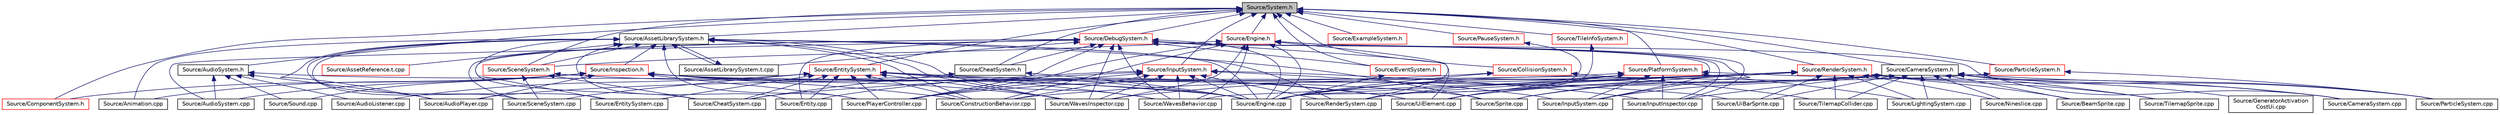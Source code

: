 digraph "Source/System.h"
{
 // LATEX_PDF_SIZE
  edge [fontname="Helvetica",fontsize="10",labelfontname="Helvetica",labelfontsize="10"];
  node [fontname="Helvetica",fontsize="10",shape=record];
  Node1 [label="Source/System.h",height=0.2,width=0.4,color="black", fillcolor="grey75", style="filled", fontcolor="black",tooltip="Base class for all Systems."];
  Node1 -> Node2 [dir="back",color="midnightblue",fontsize="10",style="solid",fontname="Helvetica"];
  Node2 [label="Source/AssetLibrarySystem.h",height=0.2,width=0.4,color="black", fillcolor="white", style="filled",URL="$AssetLibrarySystem_8h.html",tooltip="Asset System."];
  Node2 -> Node3 [dir="back",color="midnightblue",fontsize="10",style="solid",fontname="Helvetica"];
  Node3 [label="Source/Animation.cpp",height=0.2,width=0.4,color="black", fillcolor="white", style="filled",URL="$Animation_8cpp.html",tooltip="animation component implimentation"];
  Node2 -> Node4 [dir="back",color="midnightblue",fontsize="10",style="solid",fontname="Helvetica"];
  Node4 [label="Source/AssetLibrarySystem.t.cpp",height=0.2,width=0.4,color="black", fillcolor="white", style="filled",URL="$AssetLibrarySystem_8t_8cpp.html",tooltip="AssetLibrarySystem."];
  Node4 -> Node2 [dir="back",color="midnightblue",fontsize="10",style="solid",fontname="Helvetica"];
  Node2 -> Node5 [dir="back",color="midnightblue",fontsize="10",style="solid",fontname="Helvetica"];
  Node5 [label="Source/AssetReference.t.cpp",height=0.2,width=0.4,color="red", fillcolor="white", style="filled",URL="$AssetReference_8t_8cpp.html",tooltip="a reference to an Asset"];
  Node2 -> Node19 [dir="back",color="midnightblue",fontsize="10",style="solid",fontname="Helvetica"];
  Node19 [label="Source/AudioPlayer.cpp",height=0.2,width=0.4,color="black", fillcolor="white", style="filled",URL="$AudioPlayer_8cpp.html",tooltip="Component that plays audio."];
  Node2 -> Node11 [dir="back",color="midnightblue",fontsize="10",style="solid",fontname="Helvetica"];
  Node11 [label="Source/CheatSystem.cpp",height=0.2,width=0.4,color="black", fillcolor="white", style="filled",URL="$CheatSystem_8cpp.html",tooltip="CheatSystem Class definition."];
  Node2 -> Node14 [dir="back",color="midnightblue",fontsize="10",style="solid",fontname="Helvetica"];
  Node14 [label="Source/ConstructionBehavior.cpp",height=0.2,width=0.4,color="black", fillcolor="white", style="filled",URL="$ConstructionBehavior_8cpp.html",tooltip="handles the construction of towers and modification of terrain"];
  Node2 -> Node9 [dir="back",color="midnightblue",fontsize="10",style="solid",fontname="Helvetica"];
  Node9 [label="Source/Engine.cpp",height=0.2,width=0.4,color="black", fillcolor="white", style="filled",URL="$Engine_8cpp.html",tooltip="Engine class."];
  Node2 -> Node72 [dir="back",color="midnightblue",fontsize="10",style="solid",fontname="Helvetica"];
  Node72 [label="Source/Entity.cpp",height=0.2,width=0.4,color="black", fillcolor="white", style="filled",URL="$Entity_8cpp.html",tooltip="Function definitions for the Entity class."];
  Node2 -> Node73 [dir="back",color="midnightblue",fontsize="10",style="solid",fontname="Helvetica"];
  Node73 [label="Source/EntitySystem.cpp",height=0.2,width=0.4,color="black", fillcolor="white", style="filled",URL="$EntitySystem_8cpp.html",tooltip="System that manages the storing and handling of Entities."];
  Node2 -> Node74 [dir="back",color="midnightblue",fontsize="10",style="solid",fontname="Helvetica"];
  Node74 [label="Source/Inspection.h",height=0.2,width=0.4,color="red", fillcolor="white", style="filled",URL="$Inspection_8h.html",tooltip="Helper methods for inspecting things."];
  Node74 -> Node3 [dir="back",color="midnightblue",fontsize="10",style="solid",fontname="Helvetica"];
  Node74 -> Node19 [dir="back",color="midnightblue",fontsize="10",style="solid",fontname="Helvetica"];
  Node74 -> Node75 [dir="back",color="midnightblue",fontsize="10",style="solid",fontname="Helvetica"];
  Node75 [label="Source/AudioSystem.cpp",height=0.2,width=0.4,color="black", fillcolor="white", style="filled",URL="$AudioSystem_8cpp.html",tooltip="System that implements FMOD and allows the loading and playing of audio."];
  Node74 -> Node77 [dir="back",color="midnightblue",fontsize="10",style="solid",fontname="Helvetica"];
  Node77 [label="Source/ComponentSystem.h",height=0.2,width=0.4,color="red", fillcolor="white", style="filled",URL="$ComponentSystem_8h.html",tooltip="System that keeps track of a specific kind of Component."];
  Node74 -> Node14 [dir="back",color="midnightblue",fontsize="10",style="solid",fontname="Helvetica"];
  Node74 -> Node12 [dir="back",color="midnightblue",fontsize="10",style="solid",fontname="Helvetica"];
  Node12 [label="Source/PlayerController.cpp",height=0.2,width=0.4,color="black", fillcolor="white", style="filled",URL="$PlayerController_8cpp.html",tooltip="PlayerController Behaviour Class."];
  Node74 -> Node92 [dir="back",color="midnightblue",fontsize="10",style="solid",fontname="Helvetica"];
  Node92 [label="Source/Sound.cpp",height=0.2,width=0.4,color="black", fillcolor="white", style="filled",URL="$Sound_8cpp.html",tooltip="Wrapper class for FMOD sounds."];
  Node74 -> Node62 [dir="back",color="midnightblue",fontsize="10",style="solid",fontname="Helvetica"];
  Node62 [label="Source/Sprite.cpp",height=0.2,width=0.4,color="black", fillcolor="white", style="filled",URL="$Sprite_8cpp.html",tooltip="Implementation of Sprite component."];
  Node74 -> Node96 [dir="back",color="midnightblue",fontsize="10",style="solid",fontname="Helvetica"];
  Node96 [label="Source/UiBarSprite.cpp",height=0.2,width=0.4,color="black", fillcolor="white", style="filled",URL="$UiBarSprite_8cpp.html",tooltip="sprite that renders a ui bar"];
  Node74 -> Node97 [dir="back",color="midnightblue",fontsize="10",style="solid",fontname="Helvetica"];
  Node97 [label="Source/UiElement.cpp",height=0.2,width=0.4,color="black", fillcolor="white", style="filled",URL="$UiElement_8cpp.html",tooltip="Ui element component."];
  Node74 -> Node17 [dir="back",color="midnightblue",fontsize="10",style="solid",fontname="Helvetica"];
  Node17 [label="Source/WavesInspector.cpp",height=0.2,width=0.4,color="black", fillcolor="white", style="filled",URL="$WavesInspector_8cpp.html",tooltip="Definitions for wave and spawning editing in game."];
  Node2 -> Node12 [dir="back",color="midnightblue",fontsize="10",style="solid",fontname="Helvetica"];
  Node2 -> Node59 [dir="back",color="midnightblue",fontsize="10",style="solid",fontname="Helvetica"];
  Node59 [label="Source/RenderSystem.cpp",height=0.2,width=0.4,color="black", fillcolor="white", style="filled",URL="$RenderSystem_8cpp.html",tooltip="System responsible for drawing sprites and basic shapes."];
  Node2 -> Node98 [dir="back",color="midnightblue",fontsize="10",style="solid",fontname="Helvetica"];
  Node98 [label="Source/SceneSystem.cpp",height=0.2,width=0.4,color="black", fillcolor="white", style="filled",URL="$SceneSystem_8cpp.html",tooltip="handles the process of resetting and changing scenes"];
  Node2 -> Node99 [dir="back",color="midnightblue",fontsize="10",style="solid",fontname="Helvetica"];
  Node99 [label="Source/SceneSystem.h",height=0.2,width=0.4,color="red", fillcolor="white", style="filled",URL="$SceneSystem_8h.html",tooltip="handles the process of resetting and changing scenes"];
  Node99 -> Node11 [dir="back",color="midnightblue",fontsize="10",style="solid",fontname="Helvetica"];
  Node99 -> Node9 [dir="back",color="midnightblue",fontsize="10",style="solid",fontname="Helvetica"];
  Node99 -> Node98 [dir="back",color="midnightblue",fontsize="10",style="solid",fontname="Helvetica"];
  Node2 -> Node62 [dir="back",color="midnightblue",fontsize="10",style="solid",fontname="Helvetica"];
  Node2 -> Node16 [dir="back",color="midnightblue",fontsize="10",style="solid",fontname="Helvetica"];
  Node16 [label="Source/WavesBehavior.cpp",height=0.2,width=0.4,color="black", fillcolor="white", style="filled",URL="$WavesBehavior_8cpp.html",tooltip="Definitions for wave and spawning behavior."];
  Node2 -> Node17 [dir="back",color="midnightblue",fontsize="10",style="solid",fontname="Helvetica"];
  Node1 -> Node101 [dir="back",color="midnightblue",fontsize="10",style="solid",fontname="Helvetica"];
  Node101 [label="Source/AudioSystem.h",height=0.2,width=0.4,color="black", fillcolor="white", style="filled",URL="$AudioSystem_8h.html",tooltip="System that implements FMOD and allows the loading and playing of audio."];
  Node101 -> Node102 [dir="back",color="midnightblue",fontsize="10",style="solid",fontname="Helvetica"];
  Node102 [label="Source/AudioListener.cpp",height=0.2,width=0.4,color="black", fillcolor="white", style="filled",URL="$AudioListener_8cpp.html",tooltip="Component that picks up spatial audio."];
  Node101 -> Node19 [dir="back",color="midnightblue",fontsize="10",style="solid",fontname="Helvetica"];
  Node101 -> Node75 [dir="back",color="midnightblue",fontsize="10",style="solid",fontname="Helvetica"];
  Node101 -> Node9 [dir="back",color="midnightblue",fontsize="10",style="solid",fontname="Helvetica"];
  Node101 -> Node92 [dir="back",color="midnightblue",fontsize="10",style="solid",fontname="Helvetica"];
  Node1 -> Node103 [dir="back",color="midnightblue",fontsize="10",style="solid",fontname="Helvetica"];
  Node103 [label="Source/CameraSystem.h",height=0.2,width=0.4,color="black", fillcolor="white", style="filled",URL="$CameraSystem_8h.html",tooltip="System that handles the camera and coordinate systems / spaces."];
  Node103 -> Node46 [dir="back",color="midnightblue",fontsize="10",style="solid",fontname="Helvetica"];
  Node46 [label="Source/BeamSprite.cpp",height=0.2,width=0.4,color="black", fillcolor="white", style="filled",URL="$BeamSprite_8cpp.html",tooltip="Sprite that renders a beam with a scrollable texture."];
  Node103 -> Node104 [dir="back",color="midnightblue",fontsize="10",style="solid",fontname="Helvetica"];
  Node104 [label="Source/CameraSystem.cpp",height=0.2,width=0.4,color="black", fillcolor="white", style="filled",URL="$CameraSystem_8cpp.html",tooltip="System that handles the camera and coordinate systems / spaces."];
  Node103 -> Node14 [dir="back",color="midnightblue",fontsize="10",style="solid",fontname="Helvetica"];
  Node103 -> Node9 [dir="back",color="midnightblue",fontsize="10",style="solid",fontname="Helvetica"];
  Node103 -> Node22 [dir="back",color="midnightblue",fontsize="10",style="solid",fontname="Helvetica"];
  Node22 [label="Source/GeneratorActivation\lCostUi.cpp",height=0.2,width=0.4,color="black", fillcolor="white", style="filled",URL="$GeneratorActivationCostUi_8cpp.html",tooltip="displays the costs of activating generators"];
  Node103 -> Node105 [dir="back",color="midnightblue",fontsize="10",style="solid",fontname="Helvetica"];
  Node105 [label="Source/InputInspector.cpp",height=0.2,width=0.4,color="black", fillcolor="white", style="filled",URL="$InputInspector_8cpp.html",tooltip="Input system addition, holds Action and Debug info."];
  Node103 -> Node106 [dir="back",color="midnightblue",fontsize="10",style="solid",fontname="Helvetica"];
  Node106 [label="Source/InputSystem.cpp",height=0.2,width=0.4,color="black", fillcolor="white", style="filled",URL="$InputSystem_8cpp.html",tooltip="Input system, m_Handles key and mouse inputs."];
  Node103 -> Node55 [dir="back",color="midnightblue",fontsize="10",style="solid",fontname="Helvetica"];
  Node55 [label="Source/LightingSystem.cpp",height=0.2,width=0.4,color="black", fillcolor="white", style="filled",URL="$LightingSystem_8cpp.html",tooltip="Renders lights in the scene."];
  Node103 -> Node58 [dir="back",color="midnightblue",fontsize="10",style="solid",fontname="Helvetica"];
  Node58 [label="Source/Nineslice.cpp",height=0.2,width=0.4,color="black", fillcolor="white", style="filled",URL="$Nineslice_8cpp.html",tooltip="sprite that renders a nineslice"];
  Node103 -> Node107 [dir="back",color="midnightblue",fontsize="10",style="solid",fontname="Helvetica"];
  Node107 [label="Source/ParticleSystem.cpp",height=0.2,width=0.4,color="black", fillcolor="white", style="filled",URL="$ParticleSystem_8cpp.html",tooltip="Updates all particles using compute shader, spawns new ones in accordance with emitters' timing."];
  Node103 -> Node62 [dir="back",color="midnightblue",fontsize="10",style="solid",fontname="Helvetica"];
  Node103 -> Node108 [dir="back",color="midnightblue",fontsize="10",style="solid",fontname="Helvetica"];
  Node108 [label="Source/TilemapCollider.cpp",height=0.2,width=0.4,color="black", fillcolor="white", style="filled",URL="$TilemapCollider_8cpp.html",tooltip="tilemap collider"];
  Node103 -> Node64 [dir="back",color="midnightblue",fontsize="10",style="solid",fontname="Helvetica"];
  Node64 [label="Source/TilemapSprite.cpp",height=0.2,width=0.4,color="black", fillcolor="white", style="filled",URL="$TilemapSprite_8cpp.html",tooltip="A version of Sprite specifically for rendering tiles."];
  Node103 -> Node96 [dir="back",color="midnightblue",fontsize="10",style="solid",fontname="Helvetica"];
  Node103 -> Node97 [dir="back",color="midnightblue",fontsize="10",style="solid",fontname="Helvetica"];
  Node1 -> Node109 [dir="back",color="midnightblue",fontsize="10",style="solid",fontname="Helvetica"];
  Node109 [label="Source/CheatSystem.h",height=0.2,width=0.4,color="black", fillcolor="white", style="filled",URL="$CheatSystem_8h.html",tooltip="CheatSystem Class Declaration."];
  Node109 -> Node11 [dir="back",color="midnightblue",fontsize="10",style="solid",fontname="Helvetica"];
  Node109 -> Node9 [dir="back",color="midnightblue",fontsize="10",style="solid",fontname="Helvetica"];
  Node1 -> Node110 [dir="back",color="midnightblue",fontsize="10",style="solid",fontname="Helvetica"];
  Node110 [label="Source/CollisionSystem.h",height=0.2,width=0.4,color="red", fillcolor="white", style="filled",URL="$CollisionSystem_8h.html",tooltip="The CollisionSystem is responsible for checking for collisions between Different Colliders."];
  Node110 -> Node9 [dir="back",color="midnightblue",fontsize="10",style="solid",fontname="Helvetica"];
  Node110 -> Node12 [dir="back",color="midnightblue",fontsize="10",style="solid",fontname="Helvetica"];
  Node110 -> Node108 [dir="back",color="midnightblue",fontsize="10",style="solid",fontname="Helvetica"];
  Node1 -> Node77 [dir="back",color="midnightblue",fontsize="10",style="solid",fontname="Helvetica"];
  Node1 -> Node113 [dir="back",color="midnightblue",fontsize="10",style="solid",fontname="Helvetica"];
  Node113 [label="Source/DebugSystem.h",height=0.2,width=0.4,color="red", fillcolor="white", style="filled",URL="$DebugSystem_8h_source.html",tooltip=" "];
  Node113 -> Node4 [dir="back",color="midnightblue",fontsize="10",style="solid",fontname="Helvetica"];
  Node113 -> Node75 [dir="back",color="midnightblue",fontsize="10",style="solid",fontname="Helvetica"];
  Node113 -> Node104 [dir="back",color="midnightblue",fontsize="10",style="solid",fontname="Helvetica"];
  Node113 -> Node109 [dir="back",color="midnightblue",fontsize="10",style="solid",fontname="Helvetica"];
  Node113 -> Node9 [dir="back",color="midnightblue",fontsize="10",style="solid",fontname="Helvetica"];
  Node113 -> Node72 [dir="back",color="midnightblue",fontsize="10",style="solid",fontname="Helvetica"];
  Node113 -> Node73 [dir="back",color="midnightblue",fontsize="10",style="solid",fontname="Helvetica"];
  Node113 -> Node121 [dir="back",color="midnightblue",fontsize="10",style="solid",fontname="Helvetica"];
  Node121 [label="Source/EventSystem.h",height=0.2,width=0.4,color="red", fillcolor="white", style="filled",URL="$EventSystem_8h.html",tooltip="System that handles Events and EventListeners."];
  Node121 -> Node9 [dir="back",color="midnightblue",fontsize="10",style="solid",fontname="Helvetica"];
  Node113 -> Node105 [dir="back",color="midnightblue",fontsize="10",style="solid",fontname="Helvetica"];
  Node113 -> Node106 [dir="back",color="midnightblue",fontsize="10",style="solid",fontname="Helvetica"];
  Node113 -> Node12 [dir="back",color="midnightblue",fontsize="10",style="solid",fontname="Helvetica"];
  Node113 -> Node98 [dir="back",color="midnightblue",fontsize="10",style="solid",fontname="Helvetica"];
  Node113 -> Node97 [dir="back",color="midnightblue",fontsize="10",style="solid",fontname="Helvetica"];
  Node113 -> Node16 [dir="back",color="midnightblue",fontsize="10",style="solid",fontname="Helvetica"];
  Node113 -> Node17 [dir="back",color="midnightblue",fontsize="10",style="solid",fontname="Helvetica"];
  Node1 -> Node137 [dir="back",color="midnightblue",fontsize="10",style="solid",fontname="Helvetica"];
  Node137 [label="Source/Engine.h",height=0.2,width=0.4,color="red", fillcolor="white", style="filled",URL="$Engine_8h.html",tooltip="Engine class."];
  Node137 -> Node14 [dir="back",color="midnightblue",fontsize="10",style="solid",fontname="Helvetica"];
  Node137 -> Node9 [dir="back",color="midnightblue",fontsize="10",style="solid",fontname="Helvetica"];
  Node137 -> Node105 [dir="back",color="midnightblue",fontsize="10",style="solid",fontname="Helvetica"];
  Node137 -> Node106 [dir="back",color="midnightblue",fontsize="10",style="solid",fontname="Helvetica"];
  Node137 -> Node12 [dir="back",color="midnightblue",fontsize="10",style="solid",fontname="Helvetica"];
  Node137 -> Node59 [dir="back",color="midnightblue",fontsize="10",style="solid",fontname="Helvetica"];
  Node137 -> Node99 [dir="back",color="midnightblue",fontsize="10",style="solid",fontname="Helvetica"];
  Node137 -> Node16 [dir="back",color="midnightblue",fontsize="10",style="solid",fontname="Helvetica"];
  Node137 -> Node17 [dir="back",color="midnightblue",fontsize="10",style="solid",fontname="Helvetica"];
  Node1 -> Node138 [dir="back",color="midnightblue",fontsize="10",style="solid",fontname="Helvetica"];
  Node138 [label="Source/EntitySystem.h",height=0.2,width=0.4,color="red", fillcolor="white", style="filled",URL="$EntitySystem_8h.html",tooltip="System that manages the storing and handling of Entities."];
  Node138 -> Node102 [dir="back",color="midnightblue",fontsize="10",style="solid",fontname="Helvetica"];
  Node138 -> Node11 [dir="back",color="midnightblue",fontsize="10",style="solid",fontname="Helvetica"];
  Node138 -> Node14 [dir="back",color="midnightblue",fontsize="10",style="solid",fontname="Helvetica"];
  Node138 -> Node9 [dir="back",color="midnightblue",fontsize="10",style="solid",fontname="Helvetica"];
  Node138 -> Node72 [dir="back",color="midnightblue",fontsize="10",style="solid",fontname="Helvetica"];
  Node138 -> Node73 [dir="back",color="midnightblue",fontsize="10",style="solid",fontname="Helvetica"];
  Node138 -> Node12 [dir="back",color="midnightblue",fontsize="10",style="solid",fontname="Helvetica"];
  Node138 -> Node98 [dir="back",color="midnightblue",fontsize="10",style="solid",fontname="Helvetica"];
  Node138 -> Node97 [dir="back",color="midnightblue",fontsize="10",style="solid",fontname="Helvetica"];
  Node138 -> Node16 [dir="back",color="midnightblue",fontsize="10",style="solid",fontname="Helvetica"];
  Node138 -> Node17 [dir="back",color="midnightblue",fontsize="10",style="solid",fontname="Helvetica"];
  Node1 -> Node121 [dir="back",color="midnightblue",fontsize="10",style="solid",fontname="Helvetica"];
  Node1 -> Node139 [dir="back",color="midnightblue",fontsize="10",style="solid",fontname="Helvetica"];
  Node139 [label="Source/ExampleSystem.h",height=0.2,width=0.4,color="red", fillcolor="white", style="filled",URL="$ExampleSystem_8h.html",tooltip="DESCRIPTION HERE."];
  Node1 -> Node141 [dir="back",color="midnightblue",fontsize="10",style="solid",fontname="Helvetica"];
  Node141 [label="Source/InputSystem.h",height=0.2,width=0.4,color="red", fillcolor="white", style="filled",URL="$InputSystem_8h.html",tooltip="Input system, m_Handles key and mouse inputs."];
  Node141 -> Node11 [dir="back",color="midnightblue",fontsize="10",style="solid",fontname="Helvetica"];
  Node141 -> Node14 [dir="back",color="midnightblue",fontsize="10",style="solid",fontname="Helvetica"];
  Node141 -> Node9 [dir="back",color="midnightblue",fontsize="10",style="solid",fontname="Helvetica"];
  Node141 -> Node72 [dir="back",color="midnightblue",fontsize="10",style="solid",fontname="Helvetica"];
  Node141 -> Node105 [dir="back",color="midnightblue",fontsize="10",style="solid",fontname="Helvetica"];
  Node141 -> Node106 [dir="back",color="midnightblue",fontsize="10",style="solid",fontname="Helvetica"];
  Node141 -> Node12 [dir="back",color="midnightblue",fontsize="10",style="solid",fontname="Helvetica"];
  Node141 -> Node59 [dir="back",color="midnightblue",fontsize="10",style="solid",fontname="Helvetica"];
  Node141 -> Node16 [dir="back",color="midnightblue",fontsize="10",style="solid",fontname="Helvetica"];
  Node141 -> Node17 [dir="back",color="midnightblue",fontsize="10",style="solid",fontname="Helvetica"];
  Node1 -> Node148 [dir="back",color="midnightblue",fontsize="10",style="solid",fontname="Helvetica"];
  Node148 [label="Source/ParticleSystem.h",height=0.2,width=0.4,color="red", fillcolor="white", style="filled",URL="$ParticleSystem_8h.html",tooltip="System in charge of managing compute shader and emitters."];
  Node148 -> Node9 [dir="back",color="midnightblue",fontsize="10",style="solid",fontname="Helvetica"];
  Node148 -> Node107 [dir="back",color="midnightblue",fontsize="10",style="solid",fontname="Helvetica"];
  Node1 -> Node150 [dir="back",color="midnightblue",fontsize="10",style="solid",fontname="Helvetica"];
  Node150 [label="Source/PauseSystem.h",height=0.2,width=0.4,color="red", fillcolor="white", style="filled",URL="$PauseSystem_8h_source.html",tooltip=" "];
  Node150 -> Node9 [dir="back",color="midnightblue",fontsize="10",style="solid",fontname="Helvetica"];
  Node1 -> Node124 [dir="back",color="midnightblue",fontsize="10",style="solid",fontname="Helvetica"];
  Node124 [label="Source/PlatformSystem.h",height=0.2,width=0.4,color="red", fillcolor="white", style="filled",URL="$PlatformSystem_8h.html",tooltip="Patform System class: initializes window and graphics (GLFW and GLEW), shuts them down on exit."];
  Node124 -> Node19 [dir="back",color="midnightblue",fontsize="10",style="solid",fontname="Helvetica"];
  Node124 -> Node104 [dir="back",color="midnightblue",fontsize="10",style="solid",fontname="Helvetica"];
  Node124 -> Node9 [dir="back",color="midnightblue",fontsize="10",style="solid",fontname="Helvetica"];
  Node124 -> Node105 [dir="back",color="midnightblue",fontsize="10",style="solid",fontname="Helvetica"];
  Node124 -> Node106 [dir="back",color="midnightblue",fontsize="10",style="solid",fontname="Helvetica"];
  Node124 -> Node55 [dir="back",color="midnightblue",fontsize="10",style="solid",fontname="Helvetica"];
  Node124 -> Node59 [dir="back",color="midnightblue",fontsize="10",style="solid",fontname="Helvetica"];
  Node124 -> Node97 [dir="back",color="midnightblue",fontsize="10",style="solid",fontname="Helvetica"];
  Node1 -> Node151 [dir="back",color="midnightblue",fontsize="10",style="solid",fontname="Helvetica"];
  Node151 [label="Source/RenderSystem.h",height=0.2,width=0.4,color="red", fillcolor="white", style="filled",URL="$RenderSystem_8h.html",tooltip="System responsible for drawing sprites and basic shapes."];
  Node151 -> Node46 [dir="back",color="midnightblue",fontsize="10",style="solid",fontname="Helvetica"];
  Node151 -> Node9 [dir="back",color="midnightblue",fontsize="10",style="solid",fontname="Helvetica"];
  Node151 -> Node55 [dir="back",color="midnightblue",fontsize="10",style="solid",fontname="Helvetica"];
  Node151 -> Node58 [dir="back",color="midnightblue",fontsize="10",style="solid",fontname="Helvetica"];
  Node151 -> Node107 [dir="back",color="midnightblue",fontsize="10",style="solid",fontname="Helvetica"];
  Node151 -> Node59 [dir="back",color="midnightblue",fontsize="10",style="solid",fontname="Helvetica"];
  Node151 -> Node62 [dir="back",color="midnightblue",fontsize="10",style="solid",fontname="Helvetica"];
  Node151 -> Node108 [dir="back",color="midnightblue",fontsize="10",style="solid",fontname="Helvetica"];
  Node151 -> Node64 [dir="back",color="midnightblue",fontsize="10",style="solid",fontname="Helvetica"];
  Node151 -> Node96 [dir="back",color="midnightblue",fontsize="10",style="solid",fontname="Helvetica"];
  Node151 -> Node97 [dir="back",color="midnightblue",fontsize="10",style="solid",fontname="Helvetica"];
  Node151 -> Node16 [dir="back",color="midnightblue",fontsize="10",style="solid",fontname="Helvetica"];
  Node151 -> Node17 [dir="back",color="midnightblue",fontsize="10",style="solid",fontname="Helvetica"];
  Node1 -> Node99 [dir="back",color="midnightblue",fontsize="10",style="solid",fontname="Helvetica"];
  Node1 -> Node153 [dir="back",color="midnightblue",fontsize="10",style="solid",fontname="Helvetica"];
  Node153 [label="Source/TileInfoSystem.h",height=0.2,width=0.4,color="red", fillcolor="white", style="filled",URL="$TileInfoSystem_8h.html",tooltip="System to get info about given tile indices."];
  Node153 -> Node9 [dir="back",color="midnightblue",fontsize="10",style="solid",fontname="Helvetica"];
}
